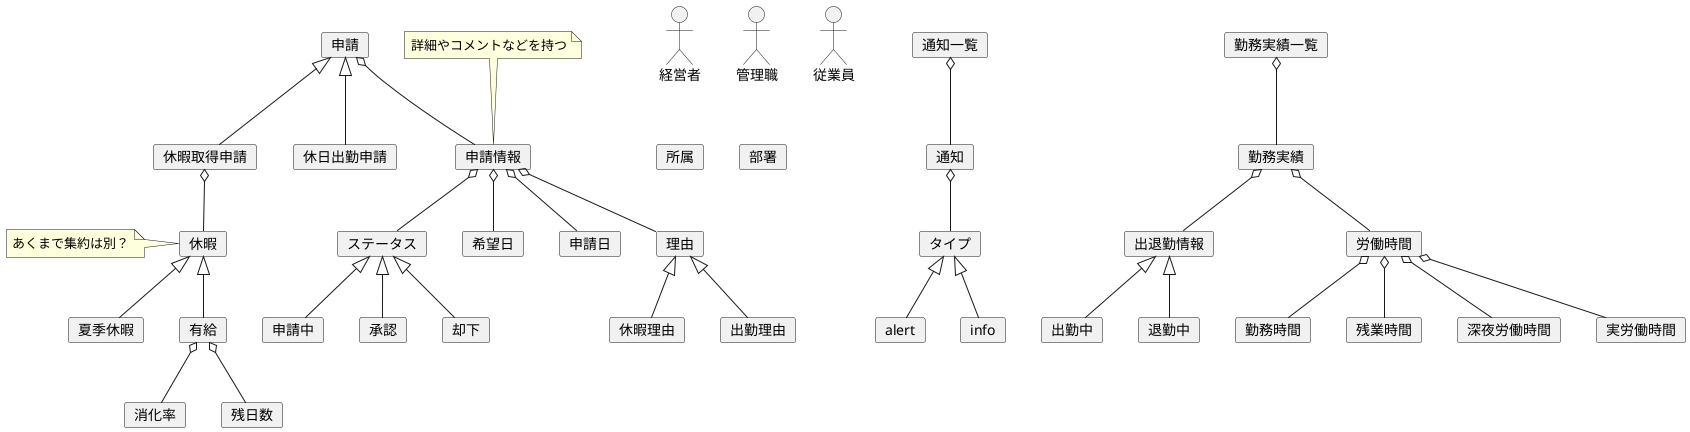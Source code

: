 @startuml
actor 経営者
actor 管理職
actor 従業員

card 所属
card 部署

card 通知一覧
    card 通知
        card タイプ
            card alert
            card info
通知一覧 o-- 通知
通知 o-- タイプ
タイプ <|-- alert
タイプ <|-- info

card 勤務実績一覧
    card 勤務実績
        card 出退勤情報
            card 出勤中
            card 退勤中
        card 労働時間
            card 勤務時間
            card 残業時間
            card 深夜労働時間
            card 実労働時間
勤務実績一覧 o-- 勤務実績
勤務実績 o-- 出退勤情報
出退勤情報 <|-- 出勤中
出退勤情報 <|-- 退勤中
勤務実績 o-- 労働時間
労働時間 o-- 実労働時間
労働時間 o-- 残業時間
労働時間 o-- 深夜労働時間
労働時間 o-- 勤務時間

card 休暇
        card 夏季休暇
        card 有給
            card 消化率
            card 残日数

休暇 <|-- 夏季休暇
休暇 <|-- 有給
有給 o-- 消化率
有給 o-- 残日数

card 申請
    card 休暇取得申請
        card 休暇理由
    card 休日出勤申請
        card 出勤理由
    card ステータス
        card 申請中
        card 承認
        card 却下
    card 申請情報
        card 希望日
        card 申請日
        card 理由
申請 <|-- 休暇取得申請
休暇取得申請 o-- 休暇
    note left of 休暇: あくまで集約は別？
申請 <|-- 休日出勤申請
申請 o-- 申請情報
    申請情報 o-- ステータス
        ステータス <|-- 申請中
        ステータス <|-- 承認
        ステータス <|-- 却下
    申請情報 o-- 希望日
    申請情報 o-- 申請日
    申請情報 o-- 理由
        理由 <|-- 休暇理由
        理由 <|-- 出勤理由
    note top of 申請情報: 詳細やコメントなどを持つ
@enduml
